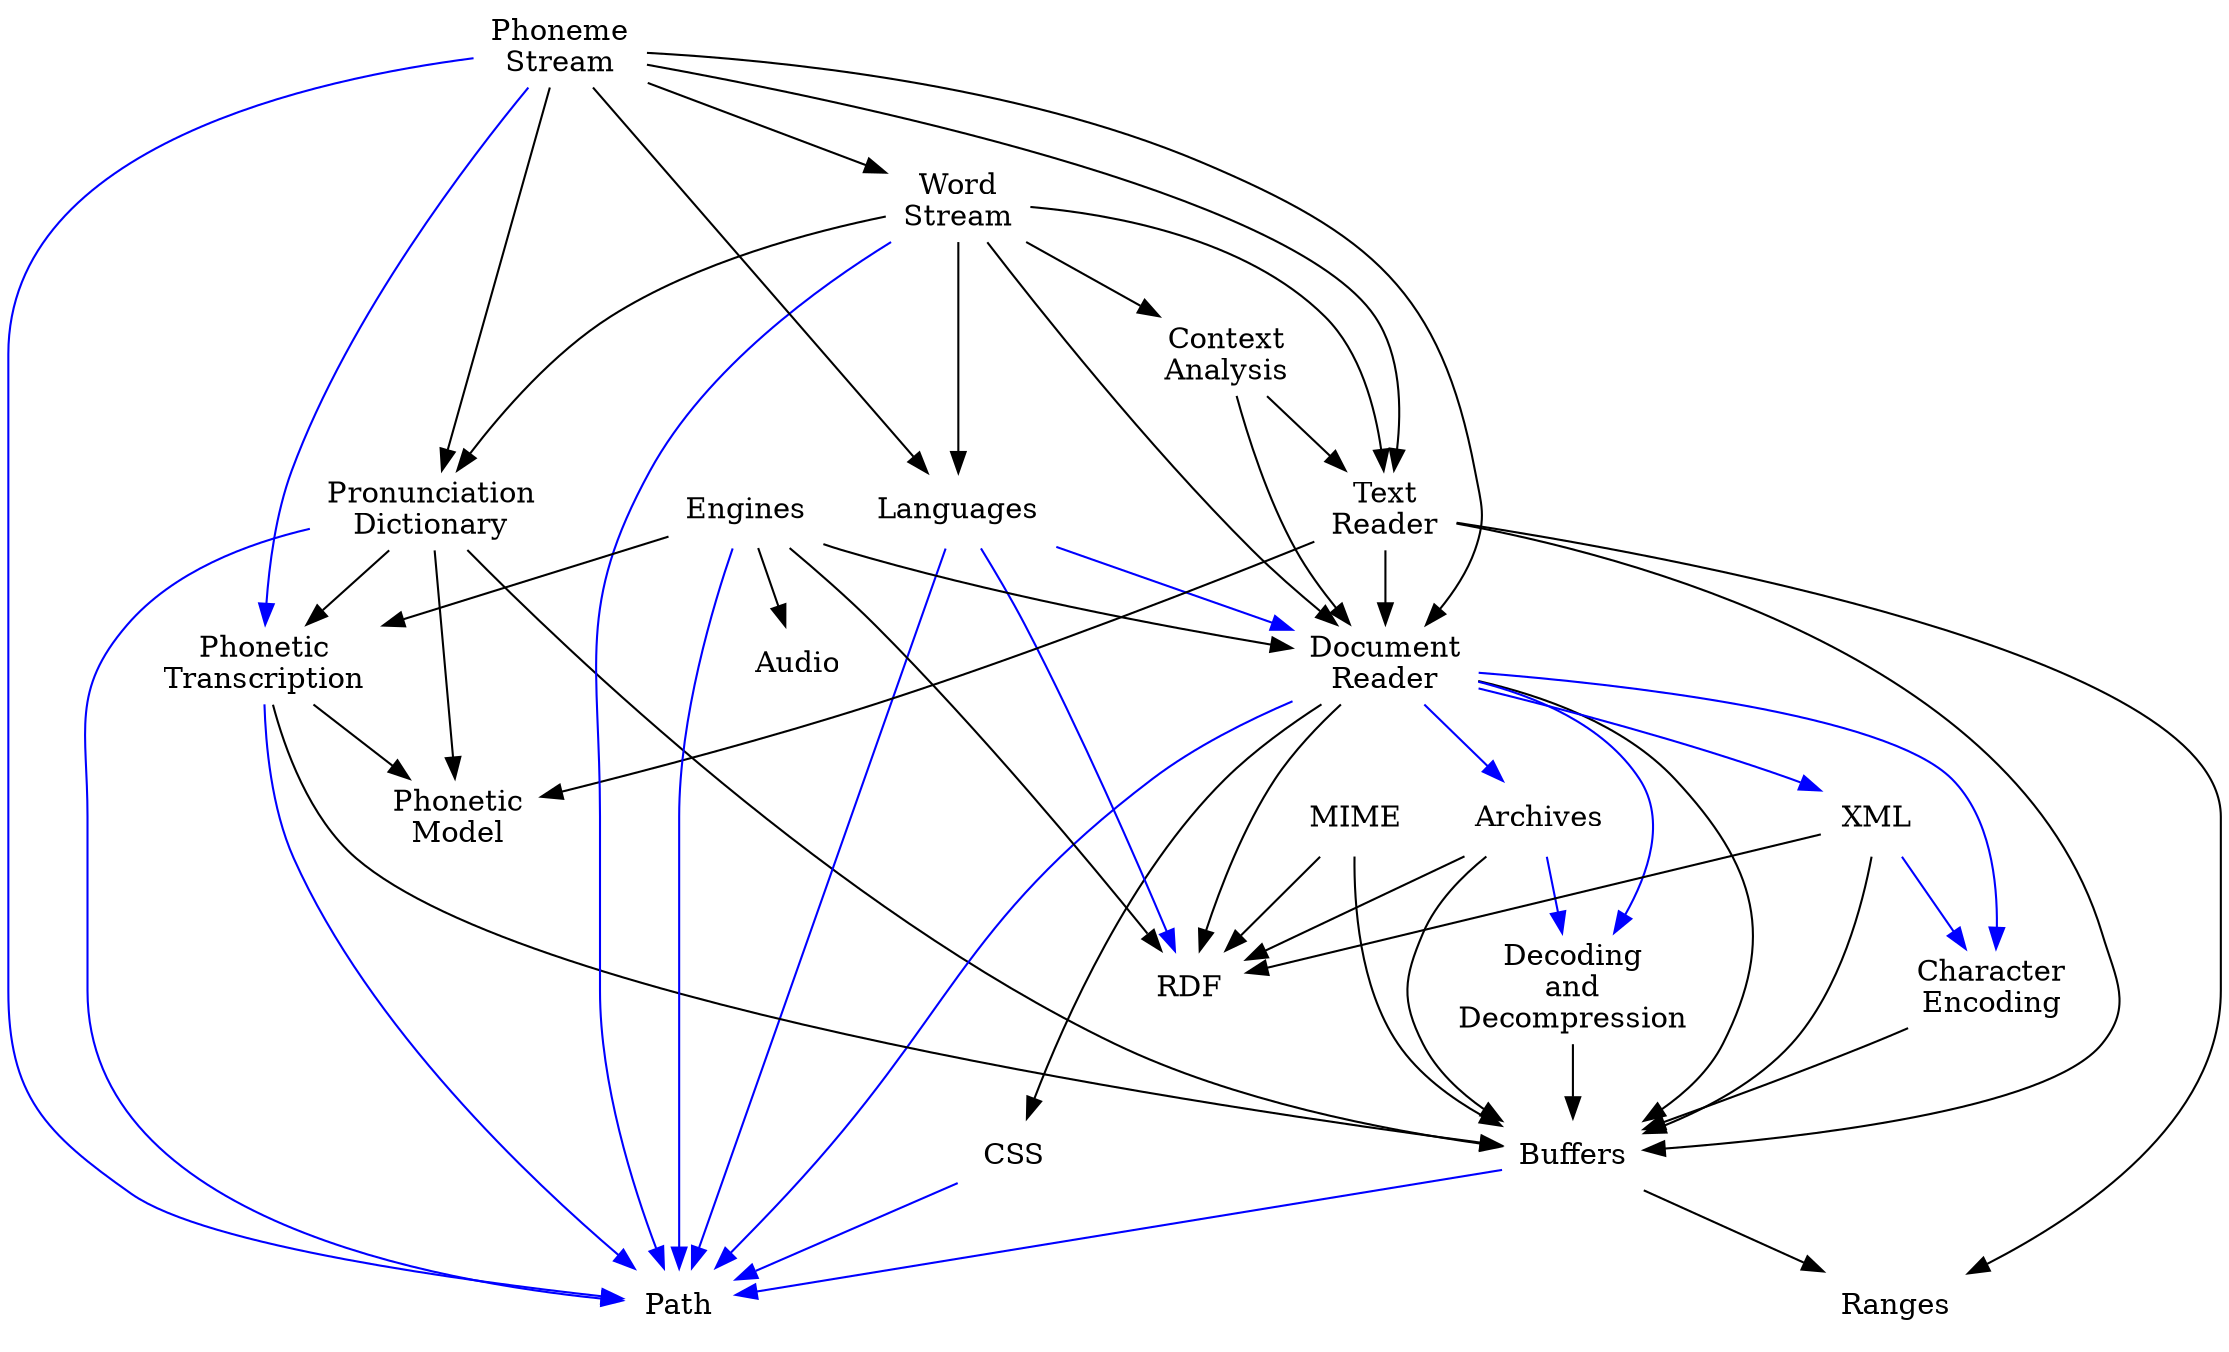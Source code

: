 digraph "Architecture" {

	archives               [shape=none, label="Archives", URL="group__archives.html"]
	audio                  [shape=none, label="Audio", URL="group__audio.html"]
	buffers                [shape=none, label="Buffers", URL="group__buffers.html"]
	encoding               [shape=none, label="Character&#x0A;Encoding", URL="group__encoding.html"]
	css                    [shape=none, label="CSS", URL="group__css.html"]
	decoders               [shape=none, label="Decoding&#x0A;and&#x0A;Decompression", URL="group__decoders.html"]
	dictionary             [shape=none, label="Pronunciation&#x0A;Dictionary", URL="group__dictionary.html"]
	document_reader        [shape=none, label="Document&#x0A;Reader", URL="group__document__reader.html"]
	languages              [shape=none, label="Languages", URL="group__languages.html"]
	mime                   [shape=none, label="MIME", URL="group__mime.html"]
	path                   [shape=none, label="Path", URL="group__path.html"]
	phoneme_model          [shape=none, label="Phonetic&#x0A;Model", URL="group__phoneme.html"]
	phoneme_transcription  [shape=none, label="Phonetic&#x0A;Transcription", URL="group__phonetic__transcription.html"]
	ranges                 [shape=none, label="Ranges", URL="group__ranges.html"]
	rdf                    [shape=none, label="RDF", URL="group__rdf.html"]
	text_reader            [shape=none, label="Text&#x0A;Reader", URL="group__text__reader.html"]
	context_analysis       [shape=none, label="Context&#x0A;Analysis", URL="group__context__analysis.html"]
	word_stream            [shape=none, label="Word&#x0A;Stream", URL="group__word__stream.html"]
	phoneme_stream         [shape=none, label="Phoneme&#x0A;Stream", URL="group__phoneme__stream.html"]
	tts_engines            [shape=none, label="Engines", URL="group__tts__engines.html"]
	xml                    [shape=none, label="XML", URL="group__xml.html"]

	// usage (API)

	buffers -> ranges [color=black]

	archives -> buffers [color=black]
	archives -> rdf [color=black]

	decoders -> buffers [color=black]

	encoding -> buffers [color=black]

	dictionary -> buffers [color=black]
	dictionary -> phoneme_model [color=black]
	dictionary -> phoneme_transcription [color=black]

	document_reader -> buffers [color=black]
	document_reader -> rdf     [color=black]
	document_reader -> css     [color=black]

	mime -> buffers [color=black]
	mime -> rdf [color=black]

	phoneme_transcription -> buffers [color=black]
	phoneme_transcription -> phoneme_model [color=black]

	xml -> buffers [color=black]
	xml -> rdf [color=black]

	text_reader -> buffers [color=black]
	text_reader -> ranges [color=black]
	text_reader -> phoneme_model [color=black]
	text_reader -> document_reader [color=black]

	context_analysis -> document_reader [color=black]
	context_analysis -> text_reader [color=black]

	word_stream -> document_reader [color=black]
	word_stream -> text_reader [color=black]
	word_stream -> languages [color=black]

	phoneme_stream -> document_reader [color=black]
	phoneme_stream -> text_reader [color=black]
	phoneme_stream -> languages [color=black]
	phoneme_stream -> phoneme_transcription [color=blue]

	tts_engines -> document_reader [color=black]
	tts_engines -> audio [color=black]
	tts_engines -> rdf [color=black]
	tts_engines -> phoneme_transcription [color=black]

	// usage (implementation)

	archives -> decoders [color=blue]

	buffers -> path [color=blue]

	css -> path [color=blue]

	dictionary -> path [color=blue]

	document_reader -> archives [color=blue]
	document_reader -> encoding [color=blue]
	document_reader -> decoders [color=blue]
	document_reader -> path [color=blue]
	document_reader -> xml [color=blue]

	languages -> rdf [color=blue]
	languages -> document_reader [color=blue]
	languages -> path [color=blue]

	phoneme_transcription -> path [color=blue]

	tts_engines -> path [color=blue]

	word_stream -> path [color=blue]
	word_stream -> context_analysis [color=black]
	word_stream -> dictionary [color=black]

	phoneme_stream -> path [color=blue]
	phoneme_stream -> word_stream [color=black]
	phoneme_stream -> dictionary [color=black]

	xml -> encoding [color=blue]

}
